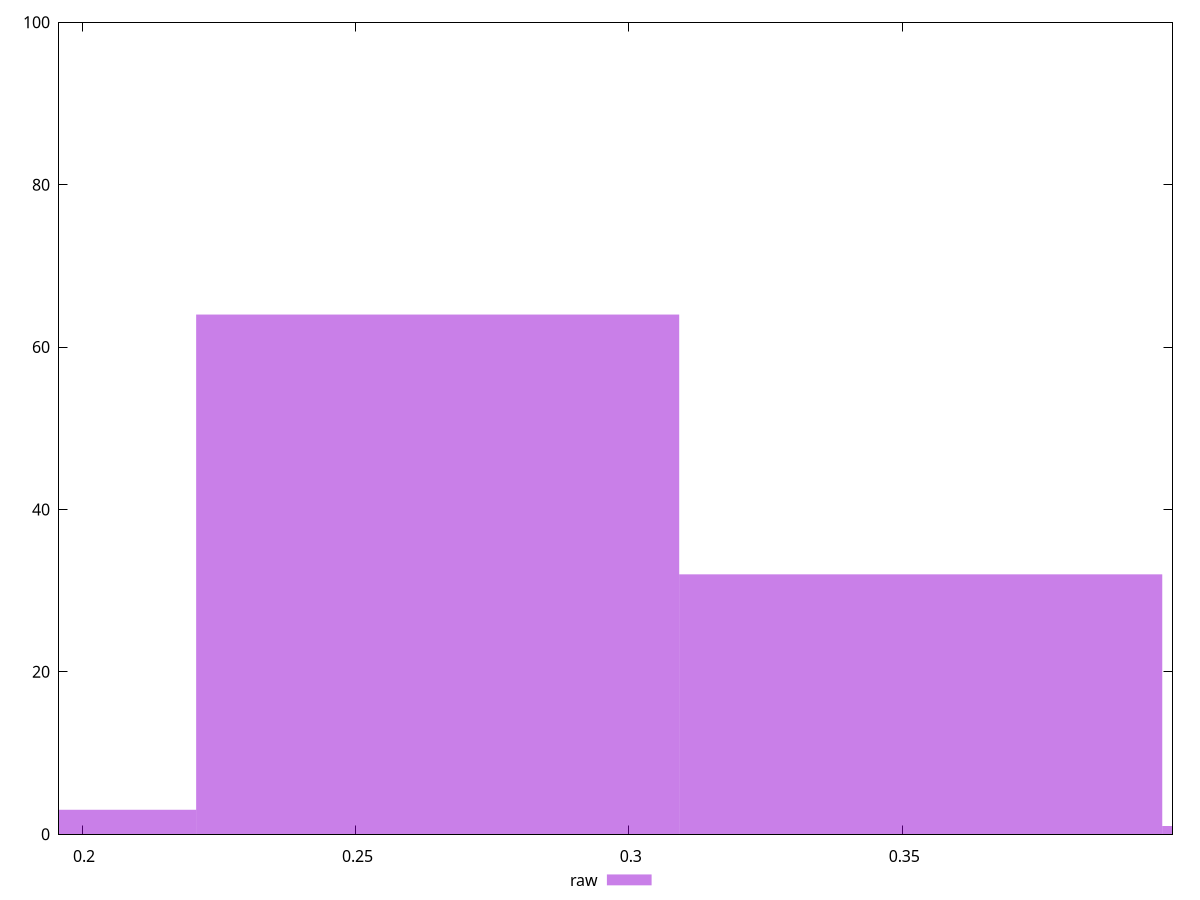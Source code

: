 reset

$raw <<EOF
0.2650366374189399 64
0.17669109161262658 3
0.35338218322525317 32
0.44172772903156643 1
EOF

set key outside below
set boxwidth 0.08834554580631329
set xrange [0.1957827127216305:0.39942693340838387]
set yrange [0:100]
set trange [0:100]
set style fill transparent solid 0.5 noborder
set terminal svg size 640, 490 enhanced background rgb 'white'
set output "report_00025_2021-02-22T21:38:55.199Z/meta/pScore/samples/pages/raw/histogram.svg"

plot $raw title "raw" with boxes

reset
